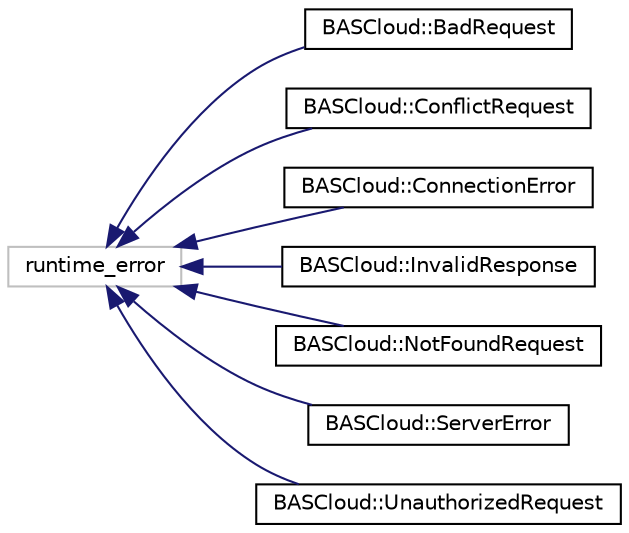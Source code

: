 digraph "Graphical Class Hierarchy"
{
 // LATEX_PDF_SIZE
  edge [fontname="Helvetica",fontsize="10",labelfontname="Helvetica",labelfontsize="10"];
  node [fontname="Helvetica",fontsize="10",shape=record];
  rankdir="LR";
  Node2 [label="runtime_error",height=0.2,width=0.4,color="grey75", fillcolor="white", style="filled",tooltip=" "];
  Node2 -> Node0 [dir="back",color="midnightblue",fontsize="10",style="solid",fontname="Helvetica"];
  Node0 [label="BASCloud::BadRequest",height=0.2,width=0.4,color="black", fillcolor="white", style="filled",URL="$classBASCloud_1_1BadRequest.html",tooltip="400 Bad Request HTTP error."];
  Node2 -> Node4 [dir="back",color="midnightblue",fontsize="10",style="solid",fontname="Helvetica"];
  Node4 [label="BASCloud::ConflictRequest",height=0.2,width=0.4,color="black", fillcolor="white", style="filled",URL="$classBASCloud_1_1ConflictRequest.html",tooltip="400 Conflict HTTP error."];
  Node2 -> Node5 [dir="back",color="midnightblue",fontsize="10",style="solid",fontname="Helvetica"];
  Node5 [label="BASCloud::ConnectionError",height=0.2,width=0.4,color="black", fillcolor="white", style="filled",URL="$classBASCloud_1_1ConnectionError.html",tooltip="A connection error occured."];
  Node2 -> Node6 [dir="back",color="midnightblue",fontsize="10",style="solid",fontname="Helvetica"];
  Node6 [label="BASCloud::InvalidResponse",height=0.2,width=0.4,color="black", fillcolor="white", style="filled",URL="$classBASCloud_1_1InvalidResponse.html",tooltip="Invalid response received from the BASCloud API."];
  Node2 -> Node7 [dir="back",color="midnightblue",fontsize="10",style="solid",fontname="Helvetica"];
  Node7 [label="BASCloud::NotFoundRequest",height=0.2,width=0.4,color="black", fillcolor="white", style="filled",URL="$classBASCloud_1_1NotFoundRequest.html",tooltip="404 Not Found HTTP error."];
  Node2 -> Node8 [dir="back",color="midnightblue",fontsize="10",style="solid",fontname="Helvetica"];
  Node8 [label="BASCloud::ServerError",height=0.2,width=0.4,color="black", fillcolor="white", style="filled",URL="$classBASCloud_1_1ServerError.html",tooltip="500 server HTTP error."];
  Node2 -> Node9 [dir="back",color="midnightblue",fontsize="10",style="solid",fontname="Helvetica"];
  Node9 [label="BASCloud::UnauthorizedRequest",height=0.2,width=0.4,color="black", fillcolor="white", style="filled",URL="$classBASCloud_1_1UnauthorizedRequest.html",tooltip="401 Unauthorized HTTP error."];
}
